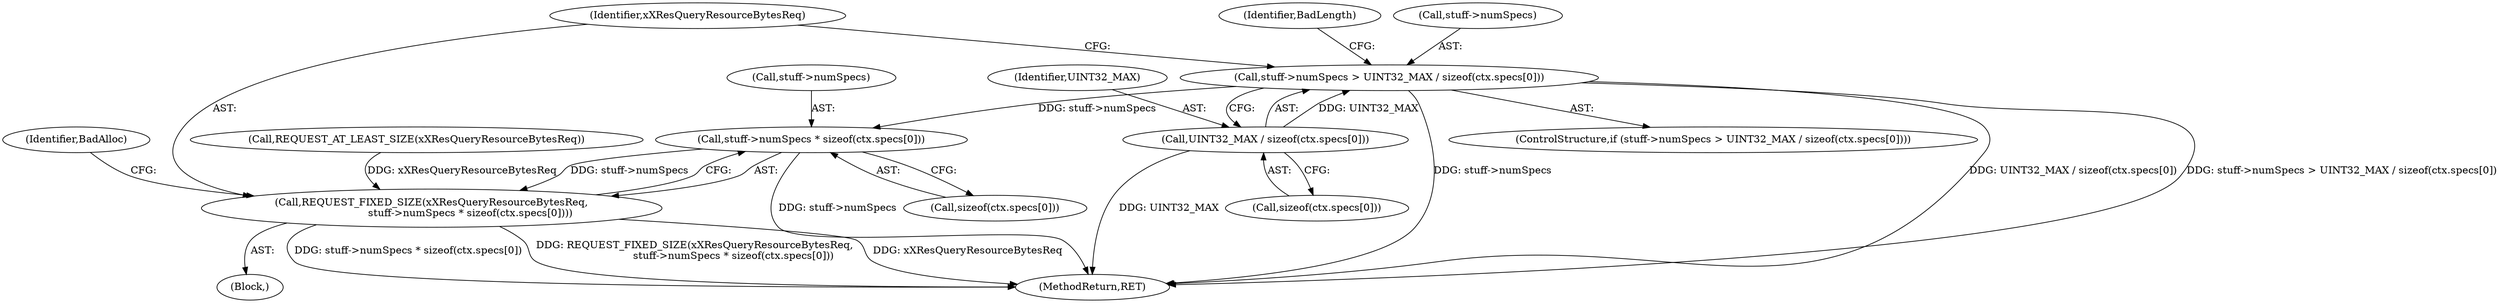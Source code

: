 digraph "0_xserver_cad5a1050b7184d828aef9c1dd151c3ab649d37e_1@API" {
"1000126" [label="(Call,stuff->numSpecs * sizeof(ctx.specs[0]))"];
"1000110" [label="(Call,stuff->numSpecs > UINT32_MAX / sizeof(ctx.specs[0]))"];
"1000114" [label="(Call,UINT32_MAX / sizeof(ctx.specs[0]))"];
"1000124" [label="(Call,REQUEST_FIXED_SIZE(xXResQueryResourceBytesReq,\n                        stuff->numSpecs * sizeof(ctx.specs[0])))"];
"1000102" [label="(Block,)"];
"1000110" [label="(Call,stuff->numSpecs > UINT32_MAX / sizeof(ctx.specs[0]))"];
"1000111" [label="(Call,stuff->numSpecs)"];
"1000123" [label="(Identifier,BadLength)"];
"1000115" [label="(Identifier,UINT32_MAX)"];
"1000126" [label="(Call,stuff->numSpecs * sizeof(ctx.specs[0]))"];
"1000127" [label="(Call,stuff->numSpecs)"];
"1000109" [label="(ControlStructure,if (stuff->numSpecs > UINT32_MAX / sizeof(ctx.specs[0])))"];
"1000125" [label="(Identifier,xXResQueryResourceBytesReq)"];
"1000116" [label="(Call,sizeof(ctx.specs[0]))"];
"1000107" [label="(Call,REQUEST_AT_LEAST_SIZE(xXResQueryResourceBytesReq))"];
"1000195" [label="(MethodReturn,RET)"];
"1000138" [label="(Identifier,BadAlloc)"];
"1000124" [label="(Call,REQUEST_FIXED_SIZE(xXResQueryResourceBytesReq,\n                        stuff->numSpecs * sizeof(ctx.specs[0])))"];
"1000114" [label="(Call,UINT32_MAX / sizeof(ctx.specs[0]))"];
"1000130" [label="(Call,sizeof(ctx.specs[0]))"];
"1000126" -> "1000124"  [label="AST: "];
"1000126" -> "1000130"  [label="CFG: "];
"1000127" -> "1000126"  [label="AST: "];
"1000130" -> "1000126"  [label="AST: "];
"1000124" -> "1000126"  [label="CFG: "];
"1000126" -> "1000195"  [label="DDG: stuff->numSpecs"];
"1000126" -> "1000124"  [label="DDG: stuff->numSpecs"];
"1000110" -> "1000126"  [label="DDG: stuff->numSpecs"];
"1000110" -> "1000109"  [label="AST: "];
"1000110" -> "1000114"  [label="CFG: "];
"1000111" -> "1000110"  [label="AST: "];
"1000114" -> "1000110"  [label="AST: "];
"1000123" -> "1000110"  [label="CFG: "];
"1000125" -> "1000110"  [label="CFG: "];
"1000110" -> "1000195"  [label="DDG: UINT32_MAX / sizeof(ctx.specs[0])"];
"1000110" -> "1000195"  [label="DDG: stuff->numSpecs > UINT32_MAX / sizeof(ctx.specs[0])"];
"1000110" -> "1000195"  [label="DDG: stuff->numSpecs"];
"1000114" -> "1000110"  [label="DDG: UINT32_MAX"];
"1000114" -> "1000116"  [label="CFG: "];
"1000115" -> "1000114"  [label="AST: "];
"1000116" -> "1000114"  [label="AST: "];
"1000114" -> "1000195"  [label="DDG: UINT32_MAX"];
"1000124" -> "1000102"  [label="AST: "];
"1000125" -> "1000124"  [label="AST: "];
"1000138" -> "1000124"  [label="CFG: "];
"1000124" -> "1000195"  [label="DDG: xXResQueryResourceBytesReq"];
"1000124" -> "1000195"  [label="DDG: stuff->numSpecs * sizeof(ctx.specs[0])"];
"1000124" -> "1000195"  [label="DDG: REQUEST_FIXED_SIZE(xXResQueryResourceBytesReq,\n                        stuff->numSpecs * sizeof(ctx.specs[0]))"];
"1000107" -> "1000124"  [label="DDG: xXResQueryResourceBytesReq"];
}

